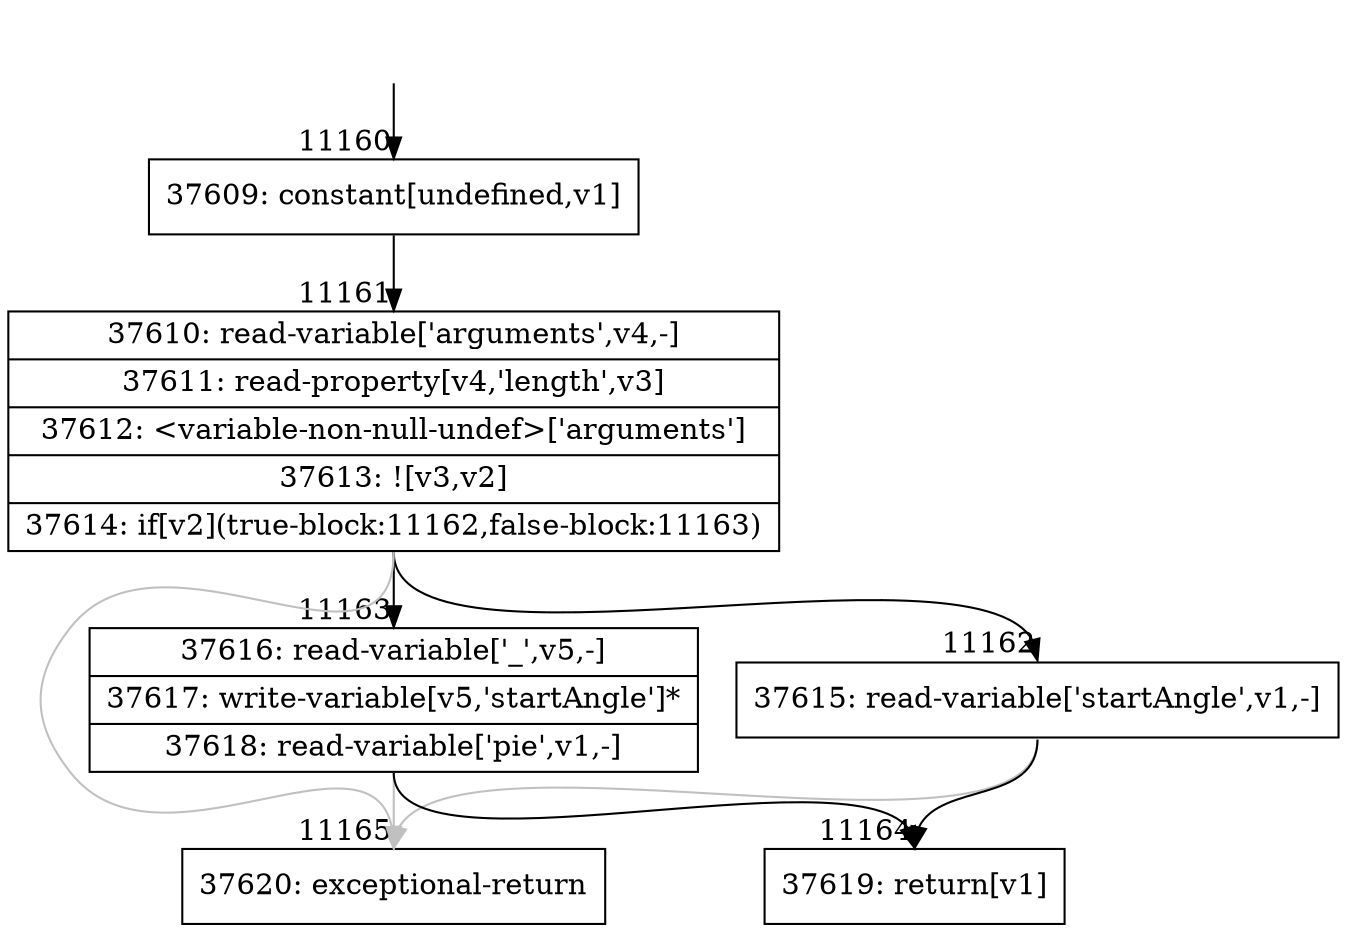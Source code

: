 digraph {
rankdir="TD"
BB_entry1026[shape=none,label=""];
BB_entry1026 -> BB11160 [tailport=s, headport=n, headlabel="    11160"]
BB11160 [shape=record label="{37609: constant[undefined,v1]}" ] 
BB11160 -> BB11161 [tailport=s, headport=n, headlabel="      11161"]
BB11161 [shape=record label="{37610: read-variable['arguments',v4,-]|37611: read-property[v4,'length',v3]|37612: \<variable-non-null-undef\>['arguments']|37613: ![v3,v2]|37614: if[v2](true-block:11162,false-block:11163)}" ] 
BB11161 -> BB11162 [tailport=s, headport=n, headlabel="      11162"]
BB11161 -> BB11163 [tailport=s, headport=n, headlabel="      11163"]
BB11161 -> BB11165 [tailport=s, headport=n, color=gray, headlabel="      11165"]
BB11162 [shape=record label="{37615: read-variable['startAngle',v1,-]}" ] 
BB11162 -> BB11164 [tailport=s, headport=n, headlabel="      11164"]
BB11162 -> BB11165 [tailport=s, headport=n, color=gray]
BB11163 [shape=record label="{37616: read-variable['_',v5,-]|37617: write-variable[v5,'startAngle']*|37618: read-variable['pie',v1,-]}" ] 
BB11163 -> BB11164 [tailport=s, headport=n]
BB11163 -> BB11165 [tailport=s, headport=n, color=gray]
BB11164 [shape=record label="{37619: return[v1]}" ] 
BB11165 [shape=record label="{37620: exceptional-return}" ] 
//#$~ 6635
}
